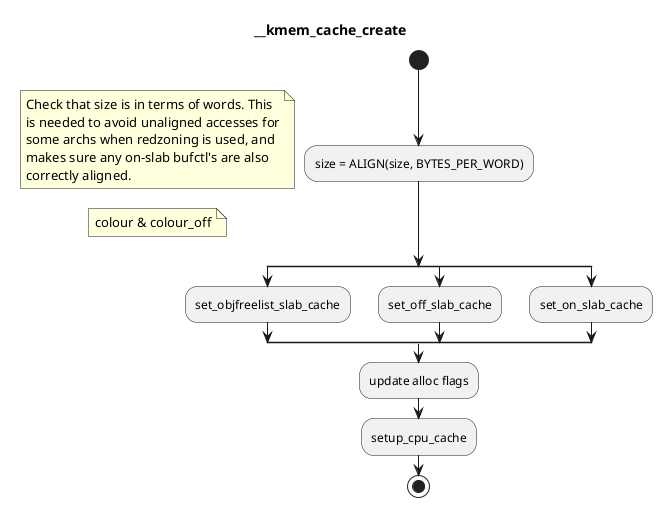 @startuml
title __kmem_cache_create

start

:size = ALIGN(size, BYTES_PER_WORD);
note left
Check that size is in terms of words. This
is needed to avoid unaligned accesses for
some archs when redzoning is used, and
makes sure any on-slab bufctl's are also
correctly aligned.
end note
note left:colour & colour_off
split
:set_objfreelist_slab_cache;
split again
:set_off_slab_cache;
split again
:set_on_slab_cache;
end split
:update alloc flags;
:setup_cpu_cache;

stop

@enduml